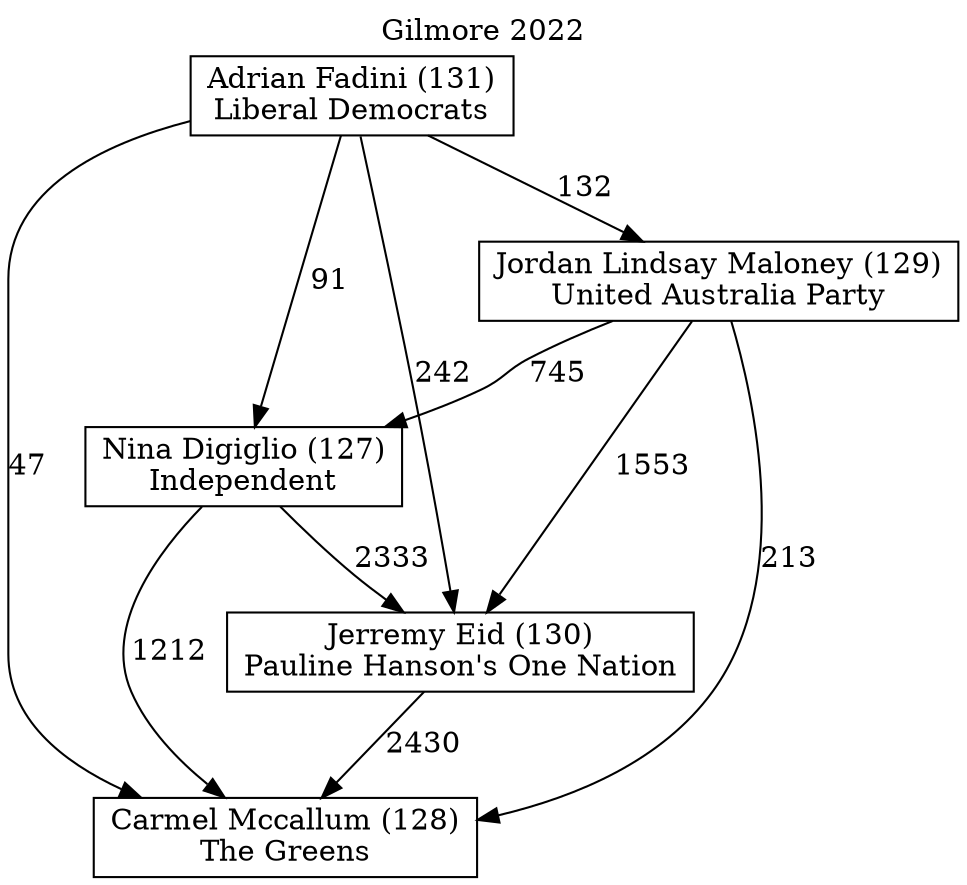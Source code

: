 // House preference flow
digraph "Carmel Mccallum (128)_Gilmore_2022" {
	graph [label="Gilmore 2022" labelloc=t mclimit=10]
	node [shape=box]
	"Carmel Mccallum (128)" [label="Carmel Mccallum (128)
The Greens"]
	"Adrian Fadini (131)" [label="Adrian Fadini (131)
Liberal Democrats"]
	"Jerremy Eid (130)" [label="Jerremy Eid (130)
Pauline Hanson's One Nation"]
	"Nina Digiglio (127)" [label="Nina Digiglio (127)
Independent"]
	"Jordan Lindsay Maloney (129)" [label="Jordan Lindsay Maloney (129)
United Australia Party"]
	"Nina Digiglio (127)" -> "Jerremy Eid (130)" [label=2333]
	"Jordan Lindsay Maloney (129)" -> "Jerremy Eid (130)" [label=1553]
	"Adrian Fadini (131)" -> "Carmel Mccallum (128)" [label=47]
	"Jordan Lindsay Maloney (129)" -> "Nina Digiglio (127)" [label=745]
	"Adrian Fadini (131)" -> "Jerremy Eid (130)" [label=242]
	"Adrian Fadini (131)" -> "Jordan Lindsay Maloney (129)" [label=132]
	"Adrian Fadini (131)" -> "Nina Digiglio (127)" [label=91]
	"Jerremy Eid (130)" -> "Carmel Mccallum (128)" [label=2430]
	"Nina Digiglio (127)" -> "Carmel Mccallum (128)" [label=1212]
	"Jordan Lindsay Maloney (129)" -> "Carmel Mccallum (128)" [label=213]
}
